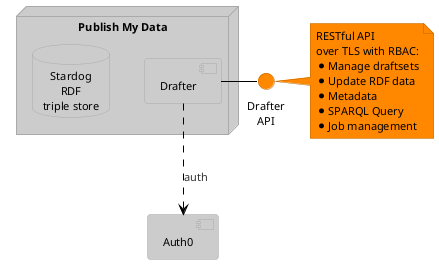 @startuml
!theme reddress-lightorange

skinparam defaultTextAlignment center
skinparam noteTextAlignment left
'left to right direction

node "Publish My Data" {
  database "Stardog\nRDF\ntriple store"
  [Drafter]
}
() "Drafter\nAPI" -l- Drafter

[Drafter] ..> [Auth0] :auth

note right of "Drafter\nAPI"
  RESTful API
  over TLS with RBAC:
  * Manage draftsets
  * Update RDF data
  * Metadata
  * SPARQL Query
  * Job management
end note

@enduml